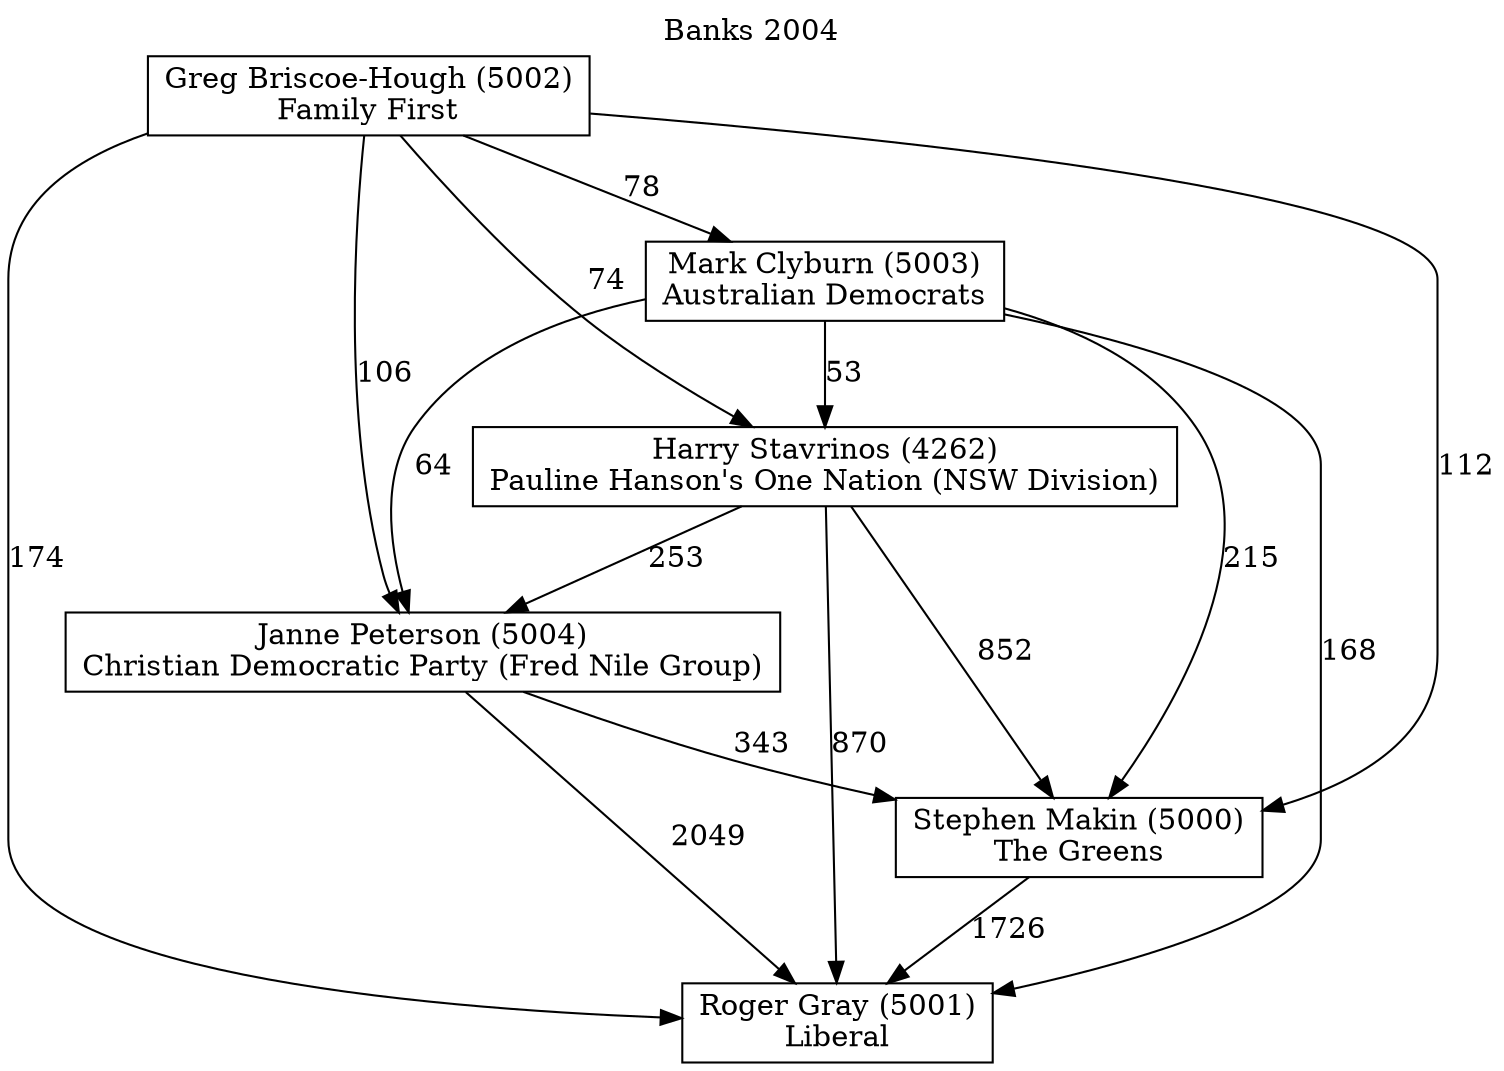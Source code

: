 // House preference flow
digraph "Roger Gray (5001)_Banks_2004" {
	graph [label="Banks 2004" labelloc=t mclimit=10]
	node [shape=box]
	"Roger Gray (5001)" [label="Roger Gray (5001)
Liberal"]
	"Stephen Makin (5000)" [label="Stephen Makin (5000)
The Greens"]
	"Janne Peterson (5004)" [label="Janne Peterson (5004)
Christian Democratic Party (Fred Nile Group)"]
	"Harry Stavrinos (4262)" [label="Harry Stavrinos (4262)
Pauline Hanson's One Nation (NSW Division)"]
	"Mark Clyburn (5003)" [label="Mark Clyburn (5003)
Australian Democrats"]
	"Greg Briscoe-Hough (5002)" [label="Greg Briscoe-Hough (5002)
Family First"]
	"Stephen Makin (5000)" -> "Roger Gray (5001)" [label=1726]
	"Janne Peterson (5004)" -> "Stephen Makin (5000)" [label=343]
	"Harry Stavrinos (4262)" -> "Janne Peterson (5004)" [label=253]
	"Mark Clyburn (5003)" -> "Harry Stavrinos (4262)" [label=53]
	"Greg Briscoe-Hough (5002)" -> "Mark Clyburn (5003)" [label=78]
	"Janne Peterson (5004)" -> "Roger Gray (5001)" [label=2049]
	"Harry Stavrinos (4262)" -> "Roger Gray (5001)" [label=870]
	"Mark Clyburn (5003)" -> "Roger Gray (5001)" [label=168]
	"Greg Briscoe-Hough (5002)" -> "Roger Gray (5001)" [label=174]
	"Greg Briscoe-Hough (5002)" -> "Harry Stavrinos (4262)" [label=74]
	"Mark Clyburn (5003)" -> "Janne Peterson (5004)" [label=64]
	"Greg Briscoe-Hough (5002)" -> "Janne Peterson (5004)" [label=106]
	"Harry Stavrinos (4262)" -> "Stephen Makin (5000)" [label=852]
	"Mark Clyburn (5003)" -> "Stephen Makin (5000)" [label=215]
	"Greg Briscoe-Hough (5002)" -> "Stephen Makin (5000)" [label=112]
}
